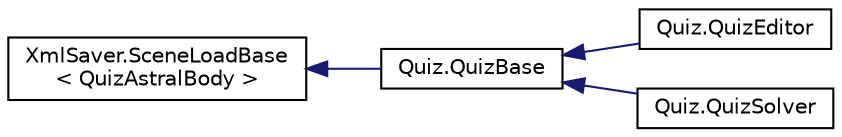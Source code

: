 digraph "类继承关系图"
{
 // INTERACTIVE_SVG=YES
 // LATEX_PDF_SIZE
  edge [fontname="Helvetica",fontsize="10",labelfontname="Helvetica",labelfontsize="10"];
  node [fontname="Helvetica",fontsize="10",shape=record];
  rankdir="LR";
  Node0 [label="XmlSaver.SceneLoadBase\l\< QuizAstralBody \>",height=0.2,width=0.4,color="black", fillcolor="white", style="filled",URL="$class_xml_saver_1_1_scene_load_base.html",tooltip=" "];
  Node0 -> Node1 [dir="back",color="midnightblue",fontsize="10",style="solid",fontname="Helvetica"];
  Node1 [label="Quiz.QuizBase",height=0.2,width=0.4,color="black", fillcolor="white", style="filled",URL="$class_quiz_1_1_quiz_base.html",tooltip="问题管理"];
  Node1 -> Node2 [dir="back",color="midnightblue",fontsize="10",style="solid",fontname="Helvetica"];
  Node2 [label="Quiz.QuizEditor",height=0.2,width=0.4,color="black", fillcolor="white", style="filled",URL="$class_quiz_1_1_quiz_editor.html",tooltip="问题编辑器"];
  Node1 -> Node3 [dir="back",color="midnightblue",fontsize="10",style="solid",fontname="Helvetica"];
  Node3 [label="Quiz.QuizSolver",height=0.2,width=0.4,color="black", fillcolor="white", style="filled",URL="$class_quiz_1_1_quiz_solver.html",tooltip="解题管理"];
}
